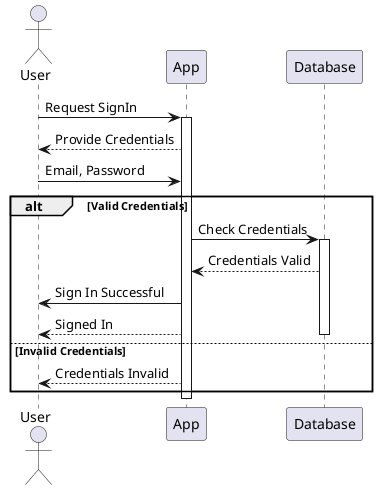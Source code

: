 @startuml SignInSequence
actor User
User -> App: Request SignIn
activate App

User <-- App: Provide Credentials
User -> App: Email, Password

alt Valid Credentials
    App -> Database: Check Credentials
    activate Database
    App <-- Database: Credentials Valid
    App -> User: Sign In Successful
    User <-- App: Signed In
    deactivate Database
else Invalid Credentials
    App --> User: Credentials Invalid
end

deactivate App
@enduml